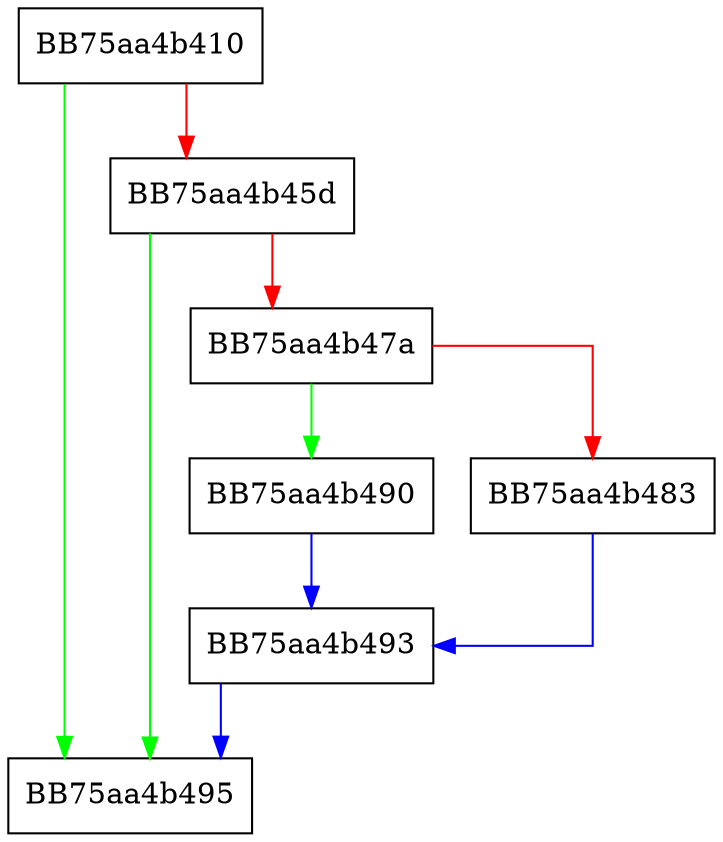 digraph RestoreEntryPoint {
  node [shape="box"];
  graph [splines=ortho];
  BB75aa4b410 -> BB75aa4b495 [color="green"];
  BB75aa4b410 -> BB75aa4b45d [color="red"];
  BB75aa4b45d -> BB75aa4b495 [color="green"];
  BB75aa4b45d -> BB75aa4b47a [color="red"];
  BB75aa4b47a -> BB75aa4b490 [color="green"];
  BB75aa4b47a -> BB75aa4b483 [color="red"];
  BB75aa4b483 -> BB75aa4b493 [color="blue"];
  BB75aa4b490 -> BB75aa4b493 [color="blue"];
  BB75aa4b493 -> BB75aa4b495 [color="blue"];
}